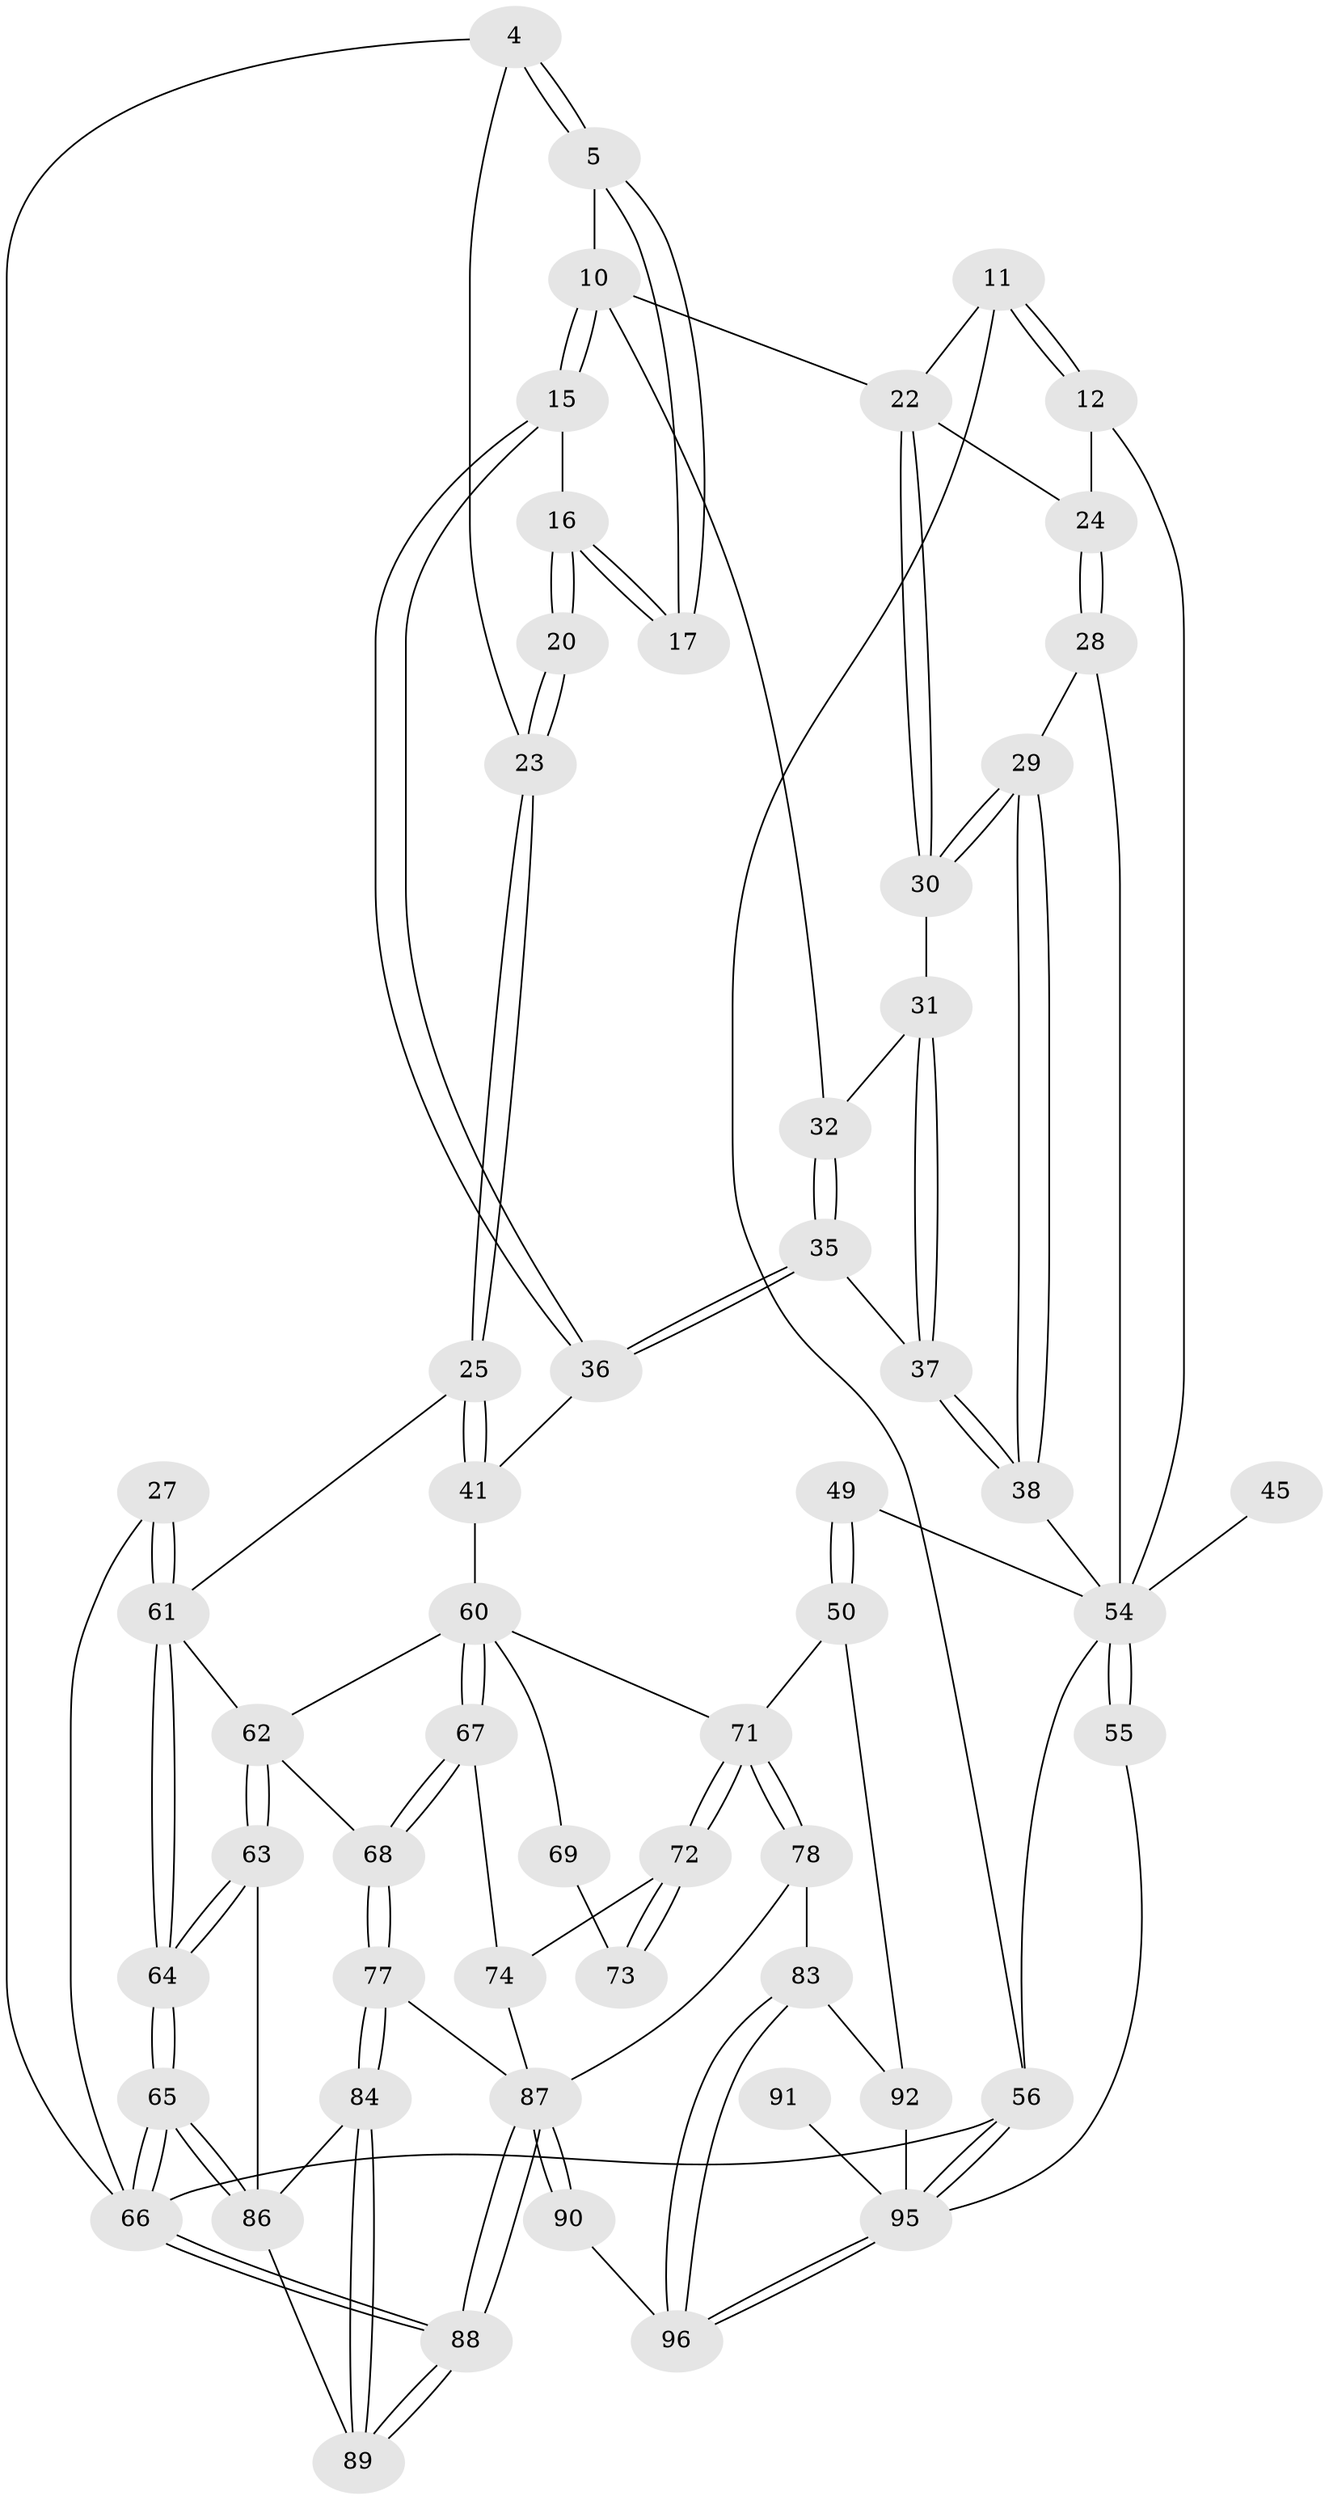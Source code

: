 // original degree distribution, {3: 0.0625, 5: 0.4166666666666667, 4: 0.22916666666666666, 6: 0.2916666666666667}
// Generated by graph-tools (version 1.1) at 2025/04/03/04/25 22:04:55]
// undirected, 57 vertices, 131 edges
graph export_dot {
graph [start="1"]
  node [color=gray90,style=filled];
  4 [pos="+0+0"];
  5 [pos="+0.20867668752440224+0"];
  10 [pos="+0.4696335707483305+0.12186353522568265",super="+9+6"];
  11 [pos="+0.7340698189507551+0.06785242121982339",super="+7"];
  12 [pos="+0.9682826010806197+0"];
  15 [pos="+0.39733057933362426+0.16726245328564388"];
  16 [pos="+0.3317805704475186+0.13353743456231656"];
  17 [pos="+0.2368149329725756+0"];
  20 [pos="+0.18961508597139903+0.21878335559471251"];
  22 [pos="+0.6791165492827949+0.14270043058368406",super="+21+8"];
  23 [pos="+0.1809571071546512+0.22490798478097387",super="+19"];
  24 [pos="+0.8064041082625175+0.14593794803475418"];
  25 [pos="+0.17648686942484287+0.22943498445188598"];
  27 [pos="+0+0.2147970724203501"];
  28 [pos="+0.789860440149497+0.21472052633085392"];
  29 [pos="+0.7228011583737023+0.21633295278547793"];
  30 [pos="+0.6796020727233709+0.16011645858247514"];
  31 [pos="+0.6268406620268223+0.19997210472506333"];
  32 [pos="+0.5659619371009876+0.17214612712561306"];
  35 [pos="+0.5438843804104144+0.3140484411747982"];
  36 [pos="+0.44278154981686946+0.33505175056206205"];
  37 [pos="+0.606991402688724+0.317163522693329"];
  38 [pos="+0.6580132059371657+0.33891002401269815"];
  41 [pos="+0.3168456062810221+0.377927347890092",super="+40"];
  45 [pos="+0.869360651776947+0.30239378500031844"];
  49 [pos="+0.7095417242397912+0.5594303151462464"];
  50 [pos="+0.7086107625536311+0.5614274508089103"];
  54 [pos="+1+0.45910824611003614",super="+47+48"];
  55 [pos="+1+0.4836160614992284"];
  56 [pos="+1+1",super="+2"];
  60 [pos="+0.3312204697259412+0.6036938968131105",super="+42+59+53"];
  61 [pos="+0+0.37275109425288094",super="+44+26"];
  62 [pos="+0.09052311872321643+0.6114788890568",super="+43"];
  63 [pos="+0.0344740110541573+0.6353147728021289"];
  64 [pos="+0+0.5731415319452142"];
  65 [pos="+0+1"];
  66 [pos="+0+1",super="+3"];
  67 [pos="+0.32867733533591104+0.6102204107175752"];
  68 [pos="+0.2926253153411418+0.6597888413557579"];
  69 [pos="+0.3815077164254642+0.6054586586655196"];
  71 [pos="+0.6026205225897566+0.7394137125220692",super="+51"];
  72 [pos="+0.5056492163563139+0.6778632192079035"];
  73 [pos="+0.4735265616758311+0.6370620285086339",super="+70"];
  74 [pos="+0.419942794144999+0.6949349376158191"];
  77 [pos="+0.2793869210788956+0.8005638433303264"];
  78 [pos="+0.5955170147323898+0.8036765531254385"];
  83 [pos="+0.7490662553213783+0.8965272686169282"];
  84 [pos="+0.2690152081038673+0.8062283839590061"];
  86 [pos="+0.0761303257402377+0.8835113798498768",super="+85"];
  87 [pos="+0.29348809285714217+1",super="+76+79"];
  88 [pos="+0.2834983040090449+1"];
  89 [pos="+0.1894271566875113+0.8993529661003109"];
  90 [pos="+0.44776972395539+1"];
  91 [pos="+0.9575273200931967+0.8282807273607237"];
  92 [pos="+0.8332887924140062+0.8835388105407166",super="+82+81"];
  95 [pos="+0.8053927606610192+1",super="+94+93"];
  96 [pos="+0.751333966977133+1"];
  4 -- 5;
  4 -- 5;
  4 -- 66;
  4 -- 23;
  5 -- 17;
  5 -- 17;
  5 -- 10;
  10 -- 15;
  10 -- 15;
  10 -- 32;
  10 -- 22;
  11 -- 12;
  11 -- 12;
  11 -- 22 [weight=2];
  11 -- 56;
  12 -- 24;
  12 -- 54;
  15 -- 16;
  15 -- 36;
  15 -- 36;
  16 -- 17;
  16 -- 17;
  16 -- 20;
  16 -- 20;
  20 -- 23 [weight=2];
  20 -- 23;
  22 -- 30;
  22 -- 30;
  22 -- 24;
  23 -- 25;
  23 -- 25;
  24 -- 28;
  24 -- 28;
  25 -- 41;
  25 -- 41;
  25 -- 61;
  27 -- 61 [weight=2];
  27 -- 61;
  27 -- 66;
  28 -- 29;
  28 -- 54;
  29 -- 30;
  29 -- 30;
  29 -- 38;
  29 -- 38;
  30 -- 31;
  31 -- 32;
  31 -- 37;
  31 -- 37;
  32 -- 35;
  32 -- 35;
  35 -- 36;
  35 -- 36;
  35 -- 37;
  36 -- 41;
  37 -- 38;
  37 -- 38;
  38 -- 54;
  41 -- 60 [weight=2];
  45 -- 54 [weight=3];
  49 -- 50;
  49 -- 50;
  49 -- 54 [weight=2];
  50 -- 71;
  50 -- 92;
  54 -- 55 [weight=2];
  54 -- 55;
  54 -- 56;
  55 -- 95;
  56 -- 95 [weight=2];
  56 -- 95;
  56 -- 66 [weight=2];
  60 -- 67;
  60 -- 67;
  60 -- 62;
  60 -- 69;
  60 -- 71;
  61 -- 64;
  61 -- 64;
  61 -- 62;
  62 -- 63;
  62 -- 63;
  62 -- 68;
  63 -- 64;
  63 -- 64;
  63 -- 86;
  64 -- 65;
  64 -- 65;
  65 -- 66;
  65 -- 66;
  65 -- 86;
  65 -- 86;
  66 -- 88;
  66 -- 88;
  67 -- 68;
  67 -- 68;
  67 -- 74;
  68 -- 77;
  68 -- 77;
  69 -- 73 [weight=2];
  71 -- 72;
  71 -- 72;
  71 -- 78;
  71 -- 78;
  72 -- 73;
  72 -- 73;
  72 -- 74;
  74 -- 87;
  77 -- 84;
  77 -- 84;
  77 -- 87;
  78 -- 83;
  78 -- 87;
  83 -- 96;
  83 -- 96;
  83 -- 92;
  84 -- 89;
  84 -- 89;
  84 -- 86;
  86 -- 89;
  87 -- 88;
  87 -- 88;
  87 -- 90 [weight=2];
  87 -- 90;
  88 -- 89;
  88 -- 89;
  90 -- 96;
  91 -- 95 [weight=2];
  92 -- 95 [weight=2];
  95 -- 96;
  95 -- 96;
}
